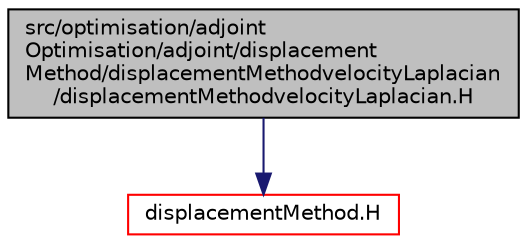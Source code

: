 digraph "src/optimisation/adjointOptimisation/adjoint/displacementMethod/displacementMethodvelocityLaplacian/displacementMethodvelocityLaplacian.H"
{
  bgcolor="transparent";
  edge [fontname="Helvetica",fontsize="10",labelfontname="Helvetica",labelfontsize="10"];
  node [fontname="Helvetica",fontsize="10",shape=record];
  Node1 [label="src/optimisation/adjoint\lOptimisation/adjoint/displacement\lMethod/displacementMethodvelocityLaplacian\l/displacementMethodvelocityLaplacian.H",height=0.2,width=0.4,color="black", fillcolor="grey75", style="filled" fontcolor="black"];
  Node1 -> Node2 [color="midnightblue",fontsize="10",style="solid",fontname="Helvetica"];
  Node2 [label="displacementMethod.H",height=0.2,width=0.4,color="red",URL="$displacementMethod_8H.html"];
}
